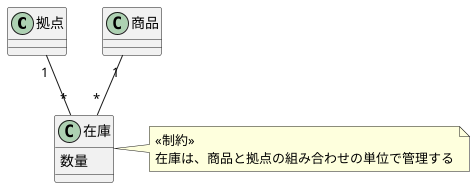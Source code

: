 @startuml

class 拠点 {
}

class 在庫 {
  数量
}
note right: <<制約>>\n在庫は、商品と拠点の組み合わせの単位で管理する

class 商品 {
}

拠点 "1"--"*" 在庫
商品 "1"--"*" 在庫

@enduml
